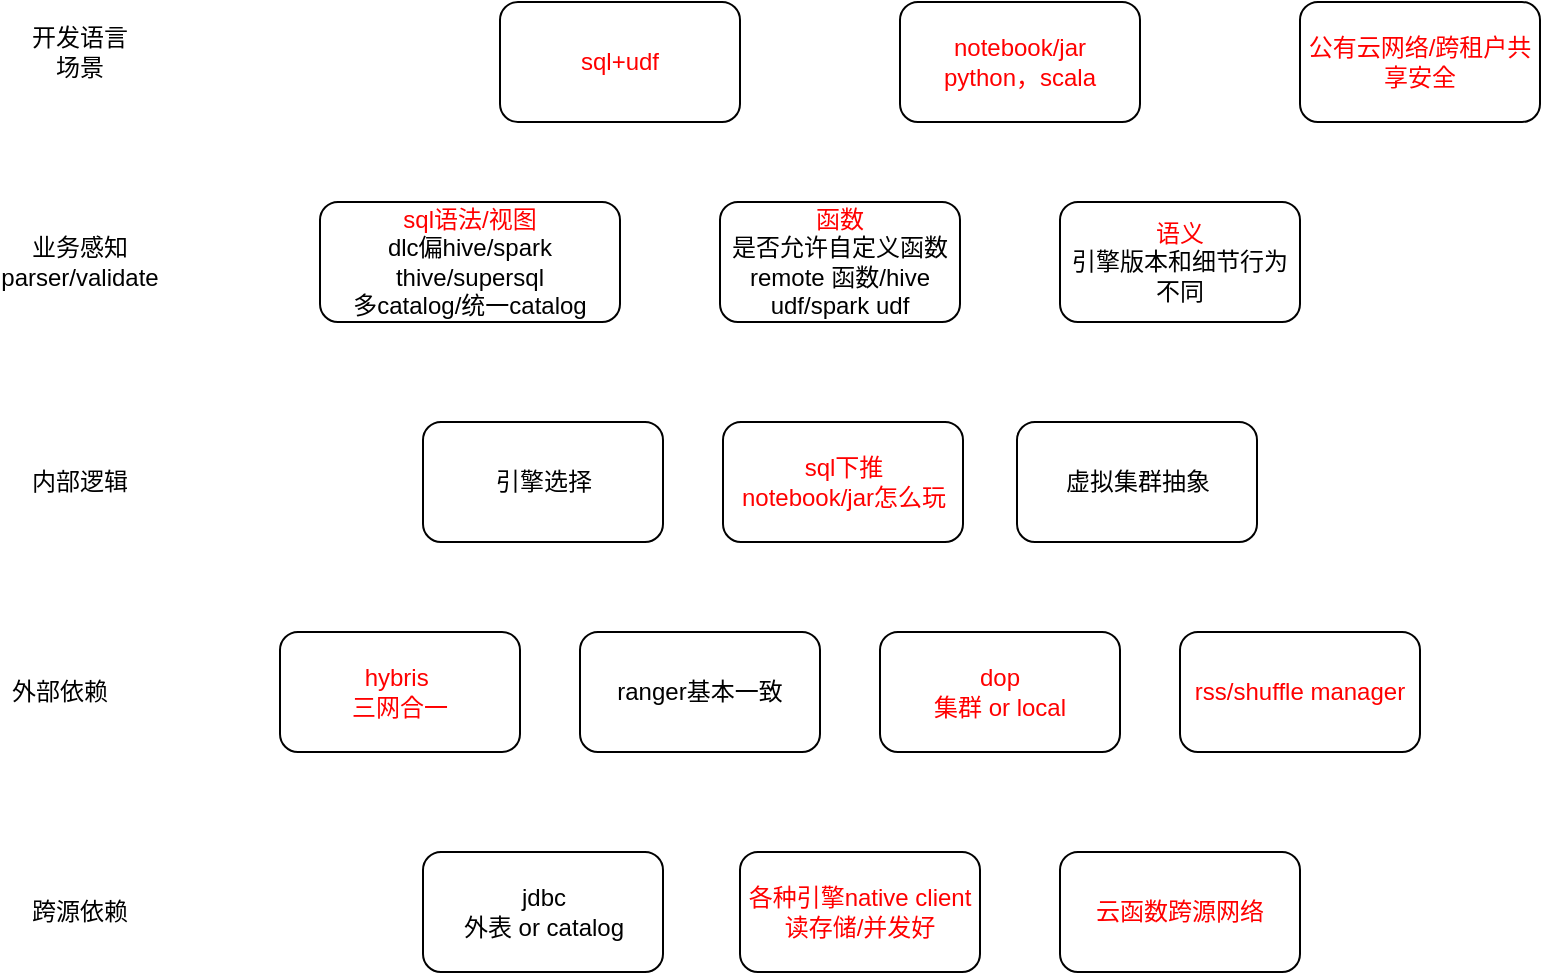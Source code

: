 <mxfile version="20.3.0" type="github">
  <diagram id="of9-G843k6Hil0wtaBBc" name="Page-1">
    <mxGraphModel dx="1298" dy="774" grid="1" gridSize="10" guides="1" tooltips="1" connect="1" arrows="1" fold="1" page="1" pageScale="1" pageWidth="827" pageHeight="1169" math="0" shadow="0">
      <root>
        <mxCell id="0" />
        <mxCell id="1" parent="0" />
        <mxCell id="PXcGYMHyOknp1wHEo6e0-1" value="&lt;font color=&quot;#ff0000&quot;&gt;sql语法/视图&lt;br&gt;&lt;/font&gt;dlc偏hive/spark&lt;br&gt;thive/supersql&lt;br&gt;多catalog/统一catalog" style="rounded=1;whiteSpace=wrap;html=1;" vertex="1" parent="1">
          <mxGeometry x="250" y="200" width="150" height="60" as="geometry" />
        </mxCell>
        <mxCell id="PXcGYMHyOknp1wHEo6e0-2" value="业务感知&lt;br&gt;parser/validate" style="text;html=1;strokeColor=none;fillColor=none;align=center;verticalAlign=middle;whiteSpace=wrap;rounded=0;" vertex="1" parent="1">
          <mxGeometry x="100" y="215" width="60" height="30" as="geometry" />
        </mxCell>
        <mxCell id="PXcGYMHyOknp1wHEo6e0-3" value="&lt;font color=&quot;#ff0000&quot;&gt;函数&lt;/font&gt;&lt;br&gt;是否允许自定义函数&lt;br&gt;remote 函数/hive udf/spark udf" style="rounded=1;whiteSpace=wrap;html=1;" vertex="1" parent="1">
          <mxGeometry x="450" y="200" width="120" height="60" as="geometry" />
        </mxCell>
        <mxCell id="PXcGYMHyOknp1wHEo6e0-4" value="&lt;font color=&quot;#ff0000&quot;&gt;语义&lt;br&gt;&lt;/font&gt;引擎版本和细节行为不同" style="rounded=1;whiteSpace=wrap;html=1;" vertex="1" parent="1">
          <mxGeometry x="620" y="200" width="120" height="60" as="geometry" />
        </mxCell>
        <mxCell id="PXcGYMHyOknp1wHEo6e0-5" value="&lt;font color=&quot;#ff0000&quot;&gt;notebook/jar&lt;br&gt;python，scala&lt;/font&gt;" style="rounded=1;whiteSpace=wrap;html=1;" vertex="1" parent="1">
          <mxGeometry x="540" y="100" width="120" height="60" as="geometry" />
        </mxCell>
        <mxCell id="PXcGYMHyOknp1wHEo6e0-6" value="开发语言场景" style="text;html=1;strokeColor=none;fillColor=none;align=center;verticalAlign=middle;whiteSpace=wrap;rounded=0;" vertex="1" parent="1">
          <mxGeometry x="100" y="110" width="60" height="30" as="geometry" />
        </mxCell>
        <mxCell id="PXcGYMHyOknp1wHEo6e0-7" value="&lt;font color=&quot;#ff0000&quot;&gt;sql+udf&lt;/font&gt;" style="rounded=1;whiteSpace=wrap;html=1;" vertex="1" parent="1">
          <mxGeometry x="340" y="100" width="120" height="60" as="geometry" />
        </mxCell>
        <mxCell id="PXcGYMHyOknp1wHEo6e0-8" value="&lt;font color=&quot;#ff0000&quot;&gt;hybris&amp;nbsp;&lt;br&gt;三网合一&lt;br&gt;&lt;/font&gt;" style="rounded=1;whiteSpace=wrap;html=1;" vertex="1" parent="1">
          <mxGeometry x="230" y="415" width="120" height="60" as="geometry" />
        </mxCell>
        <mxCell id="PXcGYMHyOknp1wHEo6e0-9" value="内部逻辑" style="text;html=1;strokeColor=none;fillColor=none;align=center;verticalAlign=middle;whiteSpace=wrap;rounded=0;" vertex="1" parent="1">
          <mxGeometry x="100" y="325" width="60" height="30" as="geometry" />
        </mxCell>
        <mxCell id="PXcGYMHyOknp1wHEo6e0-10" value="&lt;font&gt;ranger基本一致&lt;/font&gt;" style="rounded=1;whiteSpace=wrap;html=1;fontColor=#000000;" vertex="1" parent="1">
          <mxGeometry x="380" y="415" width="120" height="60" as="geometry" />
        </mxCell>
        <mxCell id="PXcGYMHyOknp1wHEo6e0-11" value="&lt;font&gt;引擎选择&lt;/font&gt;" style="rounded=1;whiteSpace=wrap;html=1;strokeColor=#000000;fontColor=#000000;" vertex="1" parent="1">
          <mxGeometry x="301.5" y="310" width="120" height="60" as="geometry" />
        </mxCell>
        <mxCell id="PXcGYMHyOknp1wHEo6e0-12" value="&lt;font color=&quot;#ff0000&quot;&gt;sql下推&lt;br&gt;notebook/jar怎么玩&lt;br&gt;&lt;/font&gt;" style="rounded=1;whiteSpace=wrap;html=1;" vertex="1" parent="1">
          <mxGeometry x="451.5" y="310" width="120" height="60" as="geometry" />
        </mxCell>
        <mxCell id="PXcGYMHyOknp1wHEo6e0-14" value="&lt;font&gt;虚拟集群抽象&lt;/font&gt;" style="rounded=1;whiteSpace=wrap;html=1;fontColor=#000000;" vertex="1" parent="1">
          <mxGeometry x="598.5" y="310" width="120" height="60" as="geometry" />
        </mxCell>
        <mxCell id="PXcGYMHyOknp1wHEo6e0-15" value="外部依赖" style="text;html=1;strokeColor=none;fillColor=none;align=center;verticalAlign=middle;whiteSpace=wrap;rounded=0;" vertex="1" parent="1">
          <mxGeometry x="90" y="430" width="60" height="30" as="geometry" />
        </mxCell>
        <mxCell id="PXcGYMHyOknp1wHEo6e0-16" value="&lt;font color=&quot;#ff0000&quot;&gt;dop&lt;br&gt;集群 or local&lt;br&gt;&lt;/font&gt;" style="rounded=1;whiteSpace=wrap;html=1;" vertex="1" parent="1">
          <mxGeometry x="530" y="415" width="120" height="60" as="geometry" />
        </mxCell>
        <mxCell id="PXcGYMHyOknp1wHEo6e0-17" value="&lt;font color=&quot;#ff0000&quot;&gt;rss/shuffle manager&lt;/font&gt;" style="rounded=1;whiteSpace=wrap;html=1;" vertex="1" parent="1">
          <mxGeometry x="680" y="415" width="120" height="60" as="geometry" />
        </mxCell>
        <mxCell id="PXcGYMHyOknp1wHEo6e0-18" value="跨源依赖" style="text;html=1;strokeColor=none;fillColor=none;align=center;verticalAlign=middle;whiteSpace=wrap;rounded=0;" vertex="1" parent="1">
          <mxGeometry x="100" y="540" width="60" height="30" as="geometry" />
        </mxCell>
        <mxCell id="PXcGYMHyOknp1wHEo6e0-19" value="&lt;font&gt;jdbc&lt;br&gt;外表 or catalog&lt;br&gt;&lt;/font&gt;" style="rounded=1;whiteSpace=wrap;html=1;fontColor=#000000;" vertex="1" parent="1">
          <mxGeometry x="301.5" y="525" width="120" height="60" as="geometry" />
        </mxCell>
        <mxCell id="PXcGYMHyOknp1wHEo6e0-20" value="&lt;font color=&quot;#ff0000&quot;&gt;各种引擎native client 读存储/并发好&lt;br&gt;&lt;/font&gt;" style="rounded=1;whiteSpace=wrap;html=1;" vertex="1" parent="1">
          <mxGeometry x="460" y="525" width="120" height="60" as="geometry" />
        </mxCell>
        <mxCell id="PXcGYMHyOknp1wHEo6e0-21" value="云函数跨源网络" style="rounded=1;whiteSpace=wrap;html=1;fontColor=#FF0000;" vertex="1" parent="1">
          <mxGeometry x="620" y="525" width="120" height="60" as="geometry" />
        </mxCell>
        <mxCell id="PXcGYMHyOknp1wHEo6e0-22" value="&lt;font color=&quot;#ff0000&quot;&gt;公有云网络/跨租户共享安全&lt;/font&gt;" style="rounded=1;whiteSpace=wrap;html=1;" vertex="1" parent="1">
          <mxGeometry x="740" y="100" width="120" height="60" as="geometry" />
        </mxCell>
      </root>
    </mxGraphModel>
  </diagram>
</mxfile>

